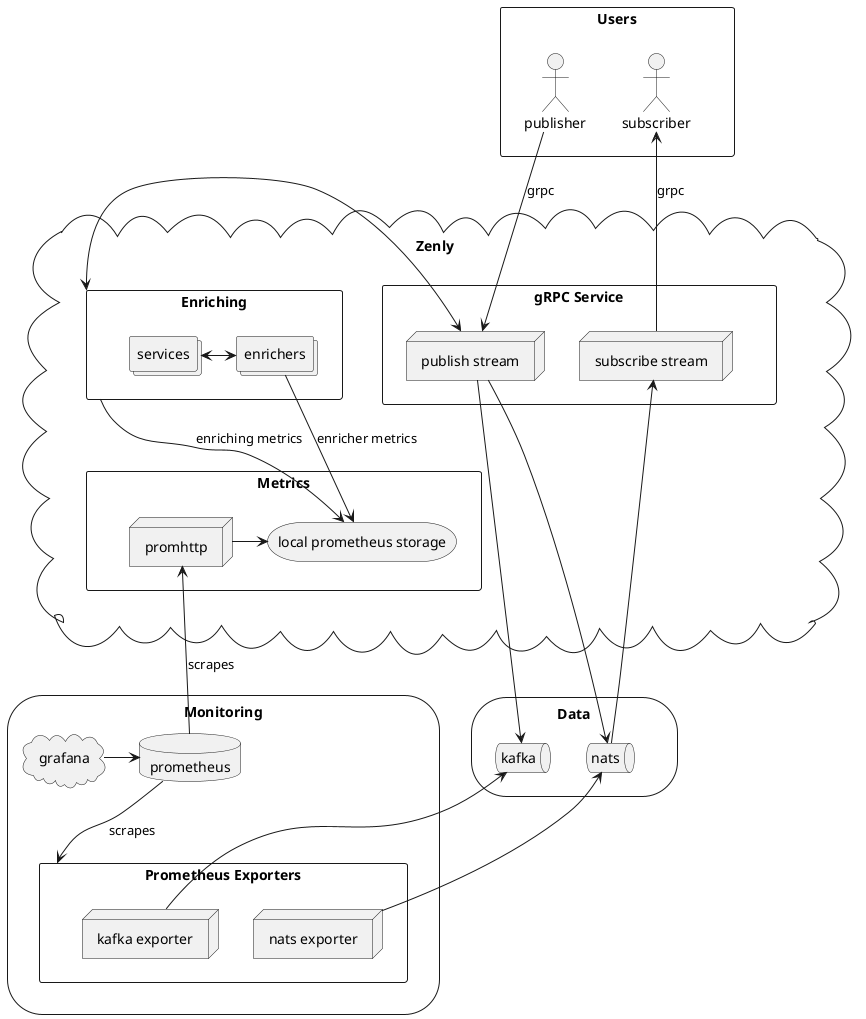 @startuml

rectangle "Users" as users {
    actor publisher
    actor subscriber
}

cloud "Zenly" as zenly {
    rectangle "gRPC Service" as zenly_grpc_service {
        node "publish stream" as publish_stream
        node "subscribe stream" as subscribe_stream
    }

    rectangle "Metrics" as zenly_metrics {
        storage "local prometheus storage" as local_prometheus_storage
        node promhttp
    }

    rectangle "Enriching" as zenly_enriching {
        collections enrichers
        collections services
    }
}

storage "Monitoring" as monitoring {
    cloud grafana
    database prometheus

    rectangle "Prometheus Exporters" as prometheus_exporters {
        node "nats exporter" as nats_prometheus_exporter
        node "kafka exporter" as kafka_prometheus_exporter
    }
}

storage "Data" as data {
    queue kafka
    queue nats
}

'zenly
publisher -> publish_stream: grpc
subscriber <- subscribe_stream: grpc
zenly_enriching <-> publish_stream
publish_stream -> nats
zenly_enriching -> local_prometheus_storage: enriching metrics
kafka <- publish_stream

'metrics
promhttp -> local_prometheus_storage
enrichers -> local_prometheus_storage: enricher metrics
services <-> enrichers
subscribe_stream <- nats

'monitoring
grafana -> prometheus
prometheus --> prometheus_exporters: scrapes
promhttp <-- prometheus: scrapes
nats <- nats_prometheus_exporter
kafka <- kafka_prometheus_exporter

'layout
users -[hidden]- zenly
zenly_enriching -[hidden]- zenly_metrics
zenly_grpc_service --[hidden]- data

@enduml
